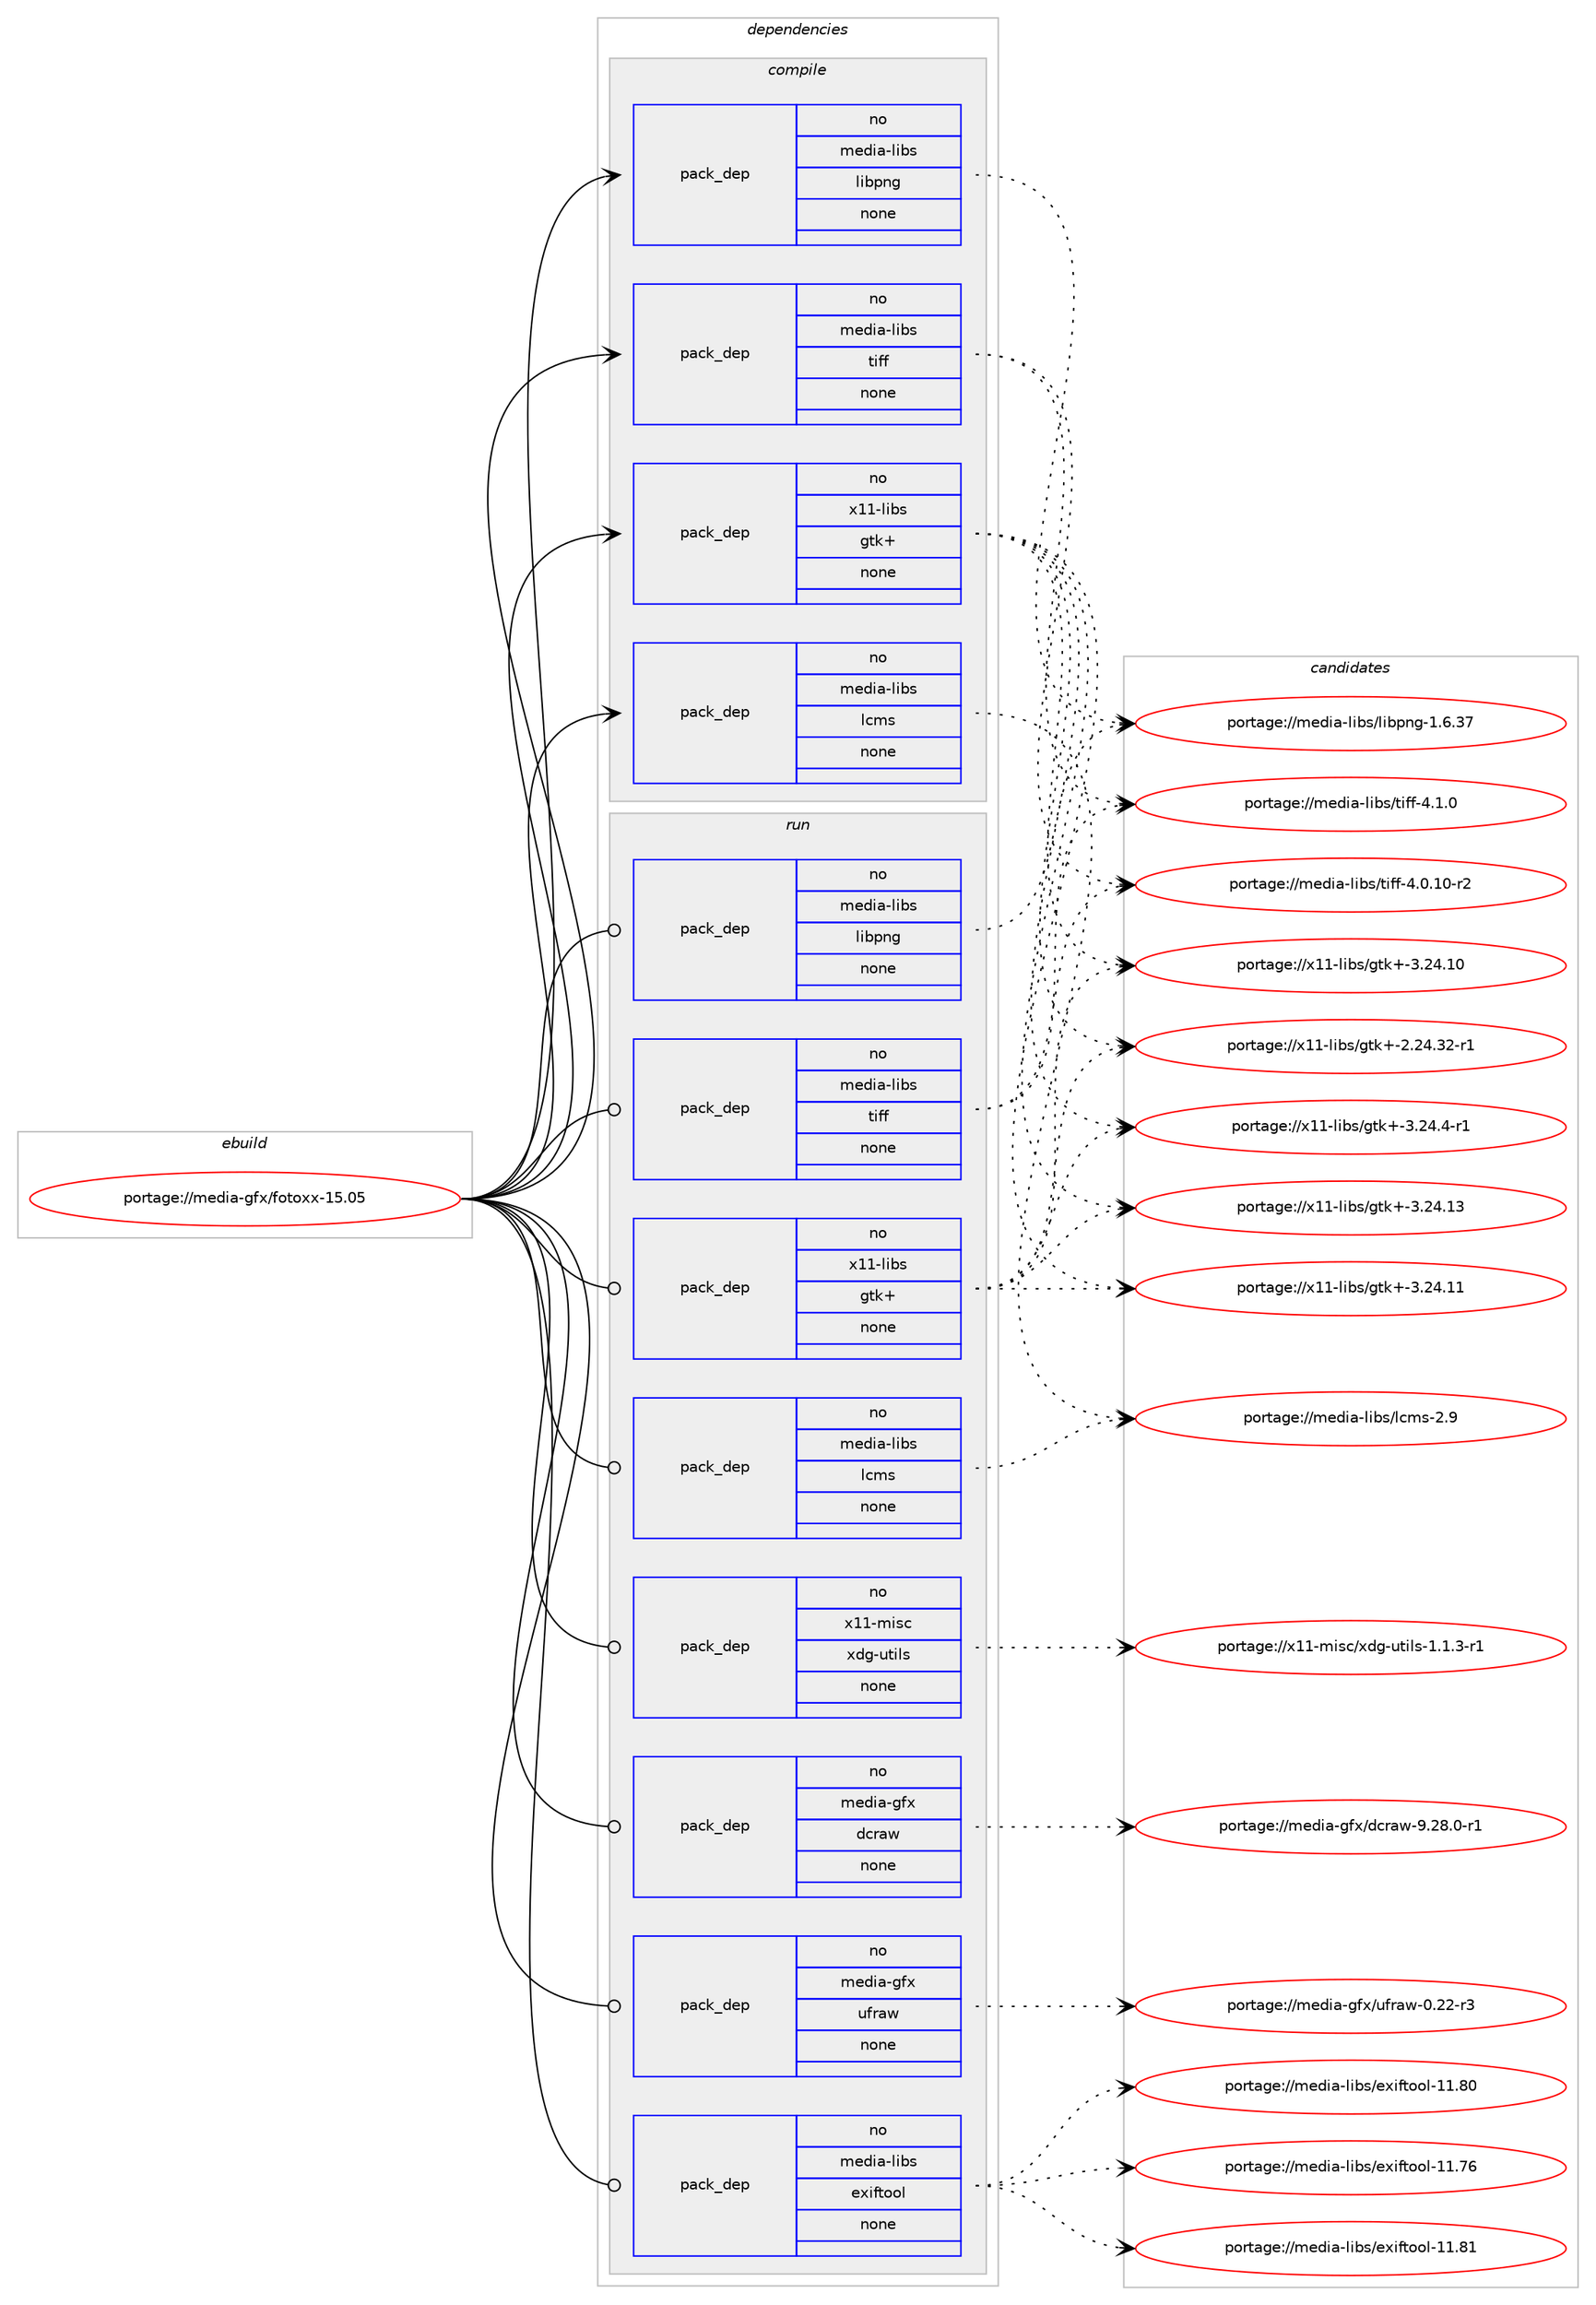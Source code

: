 digraph prolog {

# *************
# Graph options
# *************

newrank=true;
concentrate=true;
compound=true;
graph [rankdir=LR,fontname=Helvetica,fontsize=10,ranksep=1.5];#, ranksep=2.5, nodesep=0.2];
edge  [arrowhead=vee];
node  [fontname=Helvetica,fontsize=10];

# **********
# The ebuild
# **********

subgraph cluster_leftcol {
color=gray;
label=<<i>ebuild</i>>;
id [label="portage://media-gfx/fotoxx-15.05", color=red, width=4, href="../media-gfx/fotoxx-15.05.svg"];
}

# ****************
# The dependencies
# ****************

subgraph cluster_midcol {
color=gray;
label=<<i>dependencies</i>>;
subgraph cluster_compile {
fillcolor="#eeeeee";
style=filled;
label=<<i>compile</i>>;
subgraph pack169758 {
dependency224680 [label=<<TABLE BORDER="0" CELLBORDER="1" CELLSPACING="0" CELLPADDING="4" WIDTH="220"><TR><TD ROWSPAN="6" CELLPADDING="30">pack_dep</TD></TR><TR><TD WIDTH="110">no</TD></TR><TR><TD>media-libs</TD></TR><TR><TD>lcms</TD></TR><TR><TD>none</TD></TR><TR><TD></TD></TR></TABLE>>, shape=none, color=blue];
}
id:e -> dependency224680:w [weight=20,style="solid",arrowhead="vee"];
subgraph pack169759 {
dependency224681 [label=<<TABLE BORDER="0" CELLBORDER="1" CELLSPACING="0" CELLPADDING="4" WIDTH="220"><TR><TD ROWSPAN="6" CELLPADDING="30">pack_dep</TD></TR><TR><TD WIDTH="110">no</TD></TR><TR><TD>media-libs</TD></TR><TR><TD>libpng</TD></TR><TR><TD>none</TD></TR><TR><TD></TD></TR></TABLE>>, shape=none, color=blue];
}
id:e -> dependency224681:w [weight=20,style="solid",arrowhead="vee"];
subgraph pack169760 {
dependency224682 [label=<<TABLE BORDER="0" CELLBORDER="1" CELLSPACING="0" CELLPADDING="4" WIDTH="220"><TR><TD ROWSPAN="6" CELLPADDING="30">pack_dep</TD></TR><TR><TD WIDTH="110">no</TD></TR><TR><TD>media-libs</TD></TR><TR><TD>tiff</TD></TR><TR><TD>none</TD></TR><TR><TD></TD></TR></TABLE>>, shape=none, color=blue];
}
id:e -> dependency224682:w [weight=20,style="solid",arrowhead="vee"];
subgraph pack169761 {
dependency224683 [label=<<TABLE BORDER="0" CELLBORDER="1" CELLSPACING="0" CELLPADDING="4" WIDTH="220"><TR><TD ROWSPAN="6" CELLPADDING="30">pack_dep</TD></TR><TR><TD WIDTH="110">no</TD></TR><TR><TD>x11-libs</TD></TR><TR><TD>gtk+</TD></TR><TR><TD>none</TD></TR><TR><TD></TD></TR></TABLE>>, shape=none, color=blue];
}
id:e -> dependency224683:w [weight=20,style="solid",arrowhead="vee"];
}
subgraph cluster_compileandrun {
fillcolor="#eeeeee";
style=filled;
label=<<i>compile and run</i>>;
}
subgraph cluster_run {
fillcolor="#eeeeee";
style=filled;
label=<<i>run</i>>;
subgraph pack169762 {
dependency224684 [label=<<TABLE BORDER="0" CELLBORDER="1" CELLSPACING="0" CELLPADDING="4" WIDTH="220"><TR><TD ROWSPAN="6" CELLPADDING="30">pack_dep</TD></TR><TR><TD WIDTH="110">no</TD></TR><TR><TD>media-gfx</TD></TR><TR><TD>dcraw</TD></TR><TR><TD>none</TD></TR><TR><TD></TD></TR></TABLE>>, shape=none, color=blue];
}
id:e -> dependency224684:w [weight=20,style="solid",arrowhead="odot"];
subgraph pack169763 {
dependency224685 [label=<<TABLE BORDER="0" CELLBORDER="1" CELLSPACING="0" CELLPADDING="4" WIDTH="220"><TR><TD ROWSPAN="6" CELLPADDING="30">pack_dep</TD></TR><TR><TD WIDTH="110">no</TD></TR><TR><TD>media-gfx</TD></TR><TR><TD>ufraw</TD></TR><TR><TD>none</TD></TR><TR><TD></TD></TR></TABLE>>, shape=none, color=blue];
}
id:e -> dependency224685:w [weight=20,style="solid",arrowhead="odot"];
subgraph pack169764 {
dependency224686 [label=<<TABLE BORDER="0" CELLBORDER="1" CELLSPACING="0" CELLPADDING="4" WIDTH="220"><TR><TD ROWSPAN="6" CELLPADDING="30">pack_dep</TD></TR><TR><TD WIDTH="110">no</TD></TR><TR><TD>media-libs</TD></TR><TR><TD>exiftool</TD></TR><TR><TD>none</TD></TR><TR><TD></TD></TR></TABLE>>, shape=none, color=blue];
}
id:e -> dependency224686:w [weight=20,style="solid",arrowhead="odot"];
subgraph pack169765 {
dependency224687 [label=<<TABLE BORDER="0" CELLBORDER="1" CELLSPACING="0" CELLPADDING="4" WIDTH="220"><TR><TD ROWSPAN="6" CELLPADDING="30">pack_dep</TD></TR><TR><TD WIDTH="110">no</TD></TR><TR><TD>media-libs</TD></TR><TR><TD>lcms</TD></TR><TR><TD>none</TD></TR><TR><TD></TD></TR></TABLE>>, shape=none, color=blue];
}
id:e -> dependency224687:w [weight=20,style="solid",arrowhead="odot"];
subgraph pack169766 {
dependency224688 [label=<<TABLE BORDER="0" CELLBORDER="1" CELLSPACING="0" CELLPADDING="4" WIDTH="220"><TR><TD ROWSPAN="6" CELLPADDING="30">pack_dep</TD></TR><TR><TD WIDTH="110">no</TD></TR><TR><TD>media-libs</TD></TR><TR><TD>libpng</TD></TR><TR><TD>none</TD></TR><TR><TD></TD></TR></TABLE>>, shape=none, color=blue];
}
id:e -> dependency224688:w [weight=20,style="solid",arrowhead="odot"];
subgraph pack169767 {
dependency224689 [label=<<TABLE BORDER="0" CELLBORDER="1" CELLSPACING="0" CELLPADDING="4" WIDTH="220"><TR><TD ROWSPAN="6" CELLPADDING="30">pack_dep</TD></TR><TR><TD WIDTH="110">no</TD></TR><TR><TD>media-libs</TD></TR><TR><TD>tiff</TD></TR><TR><TD>none</TD></TR><TR><TD></TD></TR></TABLE>>, shape=none, color=blue];
}
id:e -> dependency224689:w [weight=20,style="solid",arrowhead="odot"];
subgraph pack169768 {
dependency224690 [label=<<TABLE BORDER="0" CELLBORDER="1" CELLSPACING="0" CELLPADDING="4" WIDTH="220"><TR><TD ROWSPAN="6" CELLPADDING="30">pack_dep</TD></TR><TR><TD WIDTH="110">no</TD></TR><TR><TD>x11-libs</TD></TR><TR><TD>gtk+</TD></TR><TR><TD>none</TD></TR><TR><TD></TD></TR></TABLE>>, shape=none, color=blue];
}
id:e -> dependency224690:w [weight=20,style="solid",arrowhead="odot"];
subgraph pack169769 {
dependency224691 [label=<<TABLE BORDER="0" CELLBORDER="1" CELLSPACING="0" CELLPADDING="4" WIDTH="220"><TR><TD ROWSPAN="6" CELLPADDING="30">pack_dep</TD></TR><TR><TD WIDTH="110">no</TD></TR><TR><TD>x11-misc</TD></TR><TR><TD>xdg-utils</TD></TR><TR><TD>none</TD></TR><TR><TD></TD></TR></TABLE>>, shape=none, color=blue];
}
id:e -> dependency224691:w [weight=20,style="solid",arrowhead="odot"];
}
}

# **************
# The candidates
# **************

subgraph cluster_choices {
rank=same;
color=gray;
label=<<i>candidates</i>>;

subgraph choice169758 {
color=black;
nodesep=1;
choice109101100105974510810598115471089910911545504657 [label="portage://media-libs/lcms-2.9", color=red, width=4,href="../media-libs/lcms-2.9.svg"];
dependency224680:e -> choice109101100105974510810598115471089910911545504657:w [style=dotted,weight="100"];
}
subgraph choice169759 {
color=black;
nodesep=1;
choice109101100105974510810598115471081059811211010345494654465155 [label="portage://media-libs/libpng-1.6.37", color=red, width=4,href="../media-libs/libpng-1.6.37.svg"];
dependency224681:e -> choice109101100105974510810598115471081059811211010345494654465155:w [style=dotted,weight="100"];
}
subgraph choice169760 {
color=black;
nodesep=1;
choice10910110010597451081059811547116105102102455246494648 [label="portage://media-libs/tiff-4.1.0", color=red, width=4,href="../media-libs/tiff-4.1.0.svg"];
choice10910110010597451081059811547116105102102455246484649484511450 [label="portage://media-libs/tiff-4.0.10-r2", color=red, width=4,href="../media-libs/tiff-4.0.10-r2.svg"];
dependency224682:e -> choice10910110010597451081059811547116105102102455246494648:w [style=dotted,weight="100"];
dependency224682:e -> choice10910110010597451081059811547116105102102455246484649484511450:w [style=dotted,weight="100"];
}
subgraph choice169761 {
color=black;
nodesep=1;
choice120494945108105981154710311610743455146505246524511449 [label="portage://x11-libs/gtk+-3.24.4-r1", color=red, width=4,href="../x11-libs/gtk+-3.24.4-r1.svg"];
choice1204949451081059811547103116107434551465052464951 [label="portage://x11-libs/gtk+-3.24.13", color=red, width=4,href="../x11-libs/gtk+-3.24.13.svg"];
choice1204949451081059811547103116107434551465052464949 [label="portage://x11-libs/gtk+-3.24.11", color=red, width=4,href="../x11-libs/gtk+-3.24.11.svg"];
choice1204949451081059811547103116107434551465052464948 [label="portage://x11-libs/gtk+-3.24.10", color=red, width=4,href="../x11-libs/gtk+-3.24.10.svg"];
choice12049494510810598115471031161074345504650524651504511449 [label="portage://x11-libs/gtk+-2.24.32-r1", color=red, width=4,href="../x11-libs/gtk+-2.24.32-r1.svg"];
dependency224683:e -> choice120494945108105981154710311610743455146505246524511449:w [style=dotted,weight="100"];
dependency224683:e -> choice1204949451081059811547103116107434551465052464951:w [style=dotted,weight="100"];
dependency224683:e -> choice1204949451081059811547103116107434551465052464949:w [style=dotted,weight="100"];
dependency224683:e -> choice1204949451081059811547103116107434551465052464948:w [style=dotted,weight="100"];
dependency224683:e -> choice12049494510810598115471031161074345504650524651504511449:w [style=dotted,weight="100"];
}
subgraph choice169762 {
color=black;
nodesep=1;
choice1091011001059745103102120471009911497119455746505646484511449 [label="portage://media-gfx/dcraw-9.28.0-r1", color=red, width=4,href="../media-gfx/dcraw-9.28.0-r1.svg"];
dependency224684:e -> choice1091011001059745103102120471009911497119455746505646484511449:w [style=dotted,weight="100"];
}
subgraph choice169763 {
color=black;
nodesep=1;
choice1091011001059745103102120471171021149711945484650504511451 [label="portage://media-gfx/ufraw-0.22-r3", color=red, width=4,href="../media-gfx/ufraw-0.22-r3.svg"];
dependency224685:e -> choice1091011001059745103102120471171021149711945484650504511451:w [style=dotted,weight="100"];
}
subgraph choice169764 {
color=black;
nodesep=1;
choice10910110010597451081059811547101120105102116111111108454949465649 [label="portage://media-libs/exiftool-11.81", color=red, width=4,href="../media-libs/exiftool-11.81.svg"];
choice10910110010597451081059811547101120105102116111111108454949465648 [label="portage://media-libs/exiftool-11.80", color=red, width=4,href="../media-libs/exiftool-11.80.svg"];
choice10910110010597451081059811547101120105102116111111108454949465554 [label="portage://media-libs/exiftool-11.76", color=red, width=4,href="../media-libs/exiftool-11.76.svg"];
dependency224686:e -> choice10910110010597451081059811547101120105102116111111108454949465649:w [style=dotted,weight="100"];
dependency224686:e -> choice10910110010597451081059811547101120105102116111111108454949465648:w [style=dotted,weight="100"];
dependency224686:e -> choice10910110010597451081059811547101120105102116111111108454949465554:w [style=dotted,weight="100"];
}
subgraph choice169765 {
color=black;
nodesep=1;
choice109101100105974510810598115471089910911545504657 [label="portage://media-libs/lcms-2.9", color=red, width=4,href="../media-libs/lcms-2.9.svg"];
dependency224687:e -> choice109101100105974510810598115471089910911545504657:w [style=dotted,weight="100"];
}
subgraph choice169766 {
color=black;
nodesep=1;
choice109101100105974510810598115471081059811211010345494654465155 [label="portage://media-libs/libpng-1.6.37", color=red, width=4,href="../media-libs/libpng-1.6.37.svg"];
dependency224688:e -> choice109101100105974510810598115471081059811211010345494654465155:w [style=dotted,weight="100"];
}
subgraph choice169767 {
color=black;
nodesep=1;
choice10910110010597451081059811547116105102102455246494648 [label="portage://media-libs/tiff-4.1.0", color=red, width=4,href="../media-libs/tiff-4.1.0.svg"];
choice10910110010597451081059811547116105102102455246484649484511450 [label="portage://media-libs/tiff-4.0.10-r2", color=red, width=4,href="../media-libs/tiff-4.0.10-r2.svg"];
dependency224689:e -> choice10910110010597451081059811547116105102102455246494648:w [style=dotted,weight="100"];
dependency224689:e -> choice10910110010597451081059811547116105102102455246484649484511450:w [style=dotted,weight="100"];
}
subgraph choice169768 {
color=black;
nodesep=1;
choice120494945108105981154710311610743455146505246524511449 [label="portage://x11-libs/gtk+-3.24.4-r1", color=red, width=4,href="../x11-libs/gtk+-3.24.4-r1.svg"];
choice1204949451081059811547103116107434551465052464951 [label="portage://x11-libs/gtk+-3.24.13", color=red, width=4,href="../x11-libs/gtk+-3.24.13.svg"];
choice1204949451081059811547103116107434551465052464949 [label="portage://x11-libs/gtk+-3.24.11", color=red, width=4,href="../x11-libs/gtk+-3.24.11.svg"];
choice1204949451081059811547103116107434551465052464948 [label="portage://x11-libs/gtk+-3.24.10", color=red, width=4,href="../x11-libs/gtk+-3.24.10.svg"];
choice12049494510810598115471031161074345504650524651504511449 [label="portage://x11-libs/gtk+-2.24.32-r1", color=red, width=4,href="../x11-libs/gtk+-2.24.32-r1.svg"];
dependency224690:e -> choice120494945108105981154710311610743455146505246524511449:w [style=dotted,weight="100"];
dependency224690:e -> choice1204949451081059811547103116107434551465052464951:w [style=dotted,weight="100"];
dependency224690:e -> choice1204949451081059811547103116107434551465052464949:w [style=dotted,weight="100"];
dependency224690:e -> choice1204949451081059811547103116107434551465052464948:w [style=dotted,weight="100"];
dependency224690:e -> choice12049494510810598115471031161074345504650524651504511449:w [style=dotted,weight="100"];
}
subgraph choice169769 {
color=black;
nodesep=1;
choice1204949451091051159947120100103451171161051081154549464946514511449 [label="portage://x11-misc/xdg-utils-1.1.3-r1", color=red, width=4,href="../x11-misc/xdg-utils-1.1.3-r1.svg"];
dependency224691:e -> choice1204949451091051159947120100103451171161051081154549464946514511449:w [style=dotted,weight="100"];
}
}

}
